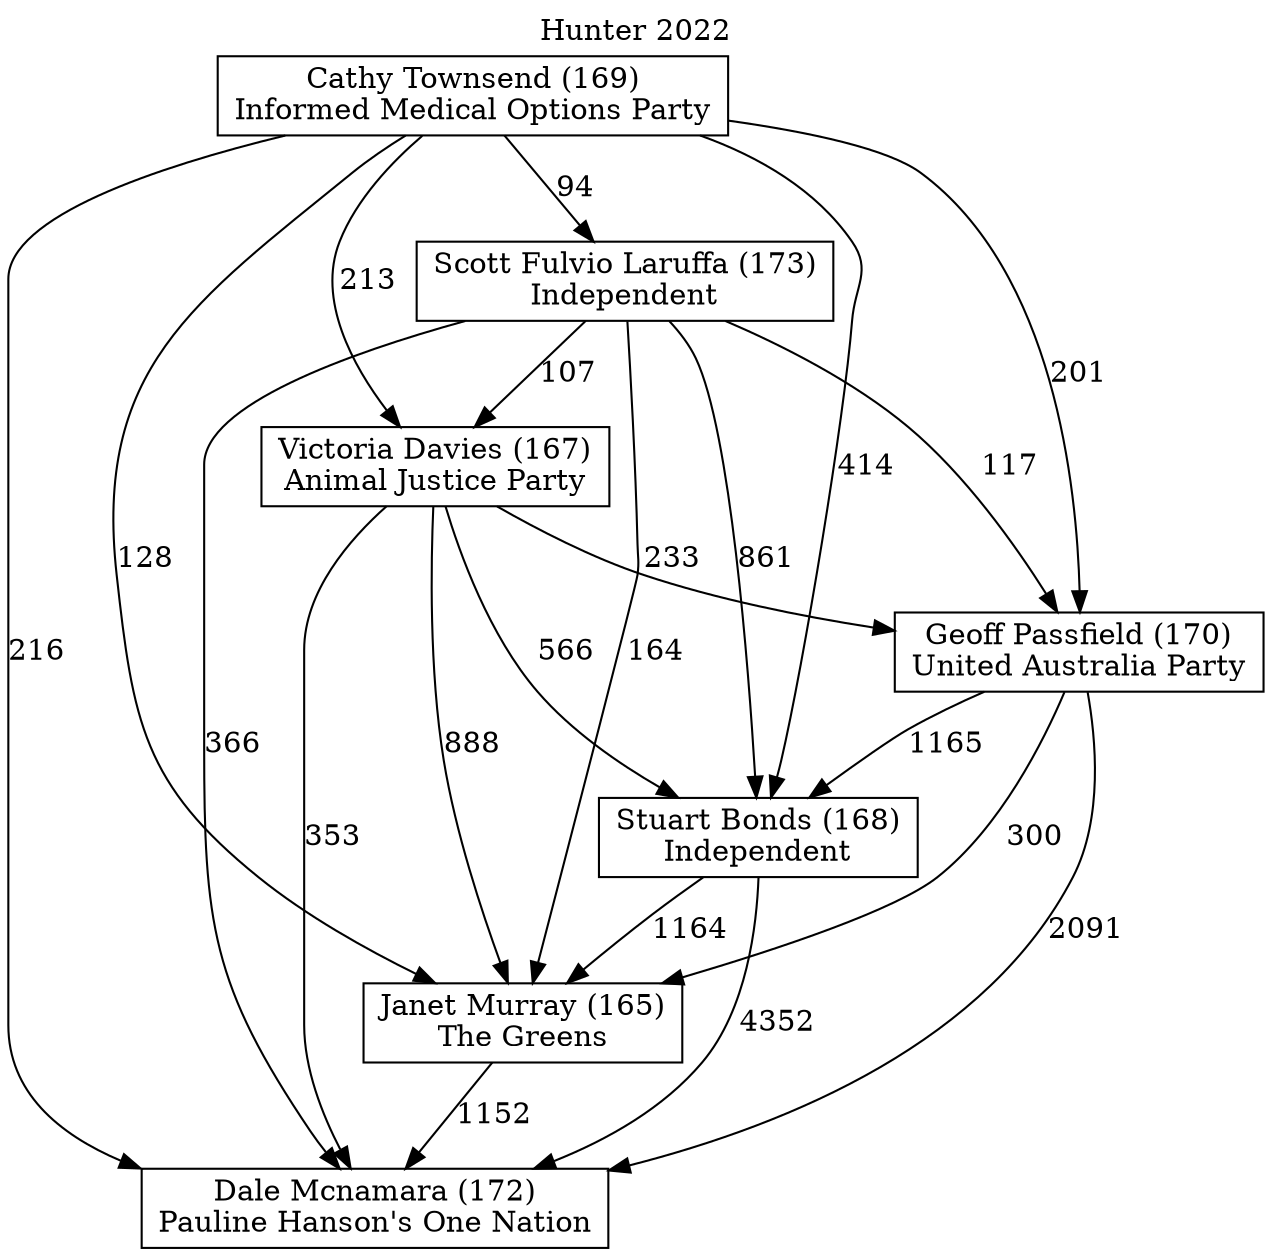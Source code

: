 // House preference flow
digraph "Dale Mcnamara (172)_Hunter_2022" {
	graph [label="Hunter 2022" labelloc=t mclimit=10]
	node [shape=box]
	"Dale Mcnamara (172)" [label="Dale Mcnamara (172)
Pauline Hanson's One Nation"]
	"Janet Murray (165)" [label="Janet Murray (165)
The Greens"]
	"Stuart Bonds (168)" [label="Stuart Bonds (168)
Independent"]
	"Geoff Passfield (170)" [label="Geoff Passfield (170)
United Australia Party"]
	"Victoria Davies (167)" [label="Victoria Davies (167)
Animal Justice Party"]
	"Scott Fulvio Laruffa (173)" [label="Scott Fulvio Laruffa (173)
Independent"]
	"Cathy Townsend (169)" [label="Cathy Townsend (169)
Informed Medical Options Party"]
	"Janet Murray (165)" -> "Dale Mcnamara (172)" [label=1152]
	"Stuart Bonds (168)" -> "Janet Murray (165)" [label=1164]
	"Geoff Passfield (170)" -> "Stuart Bonds (168)" [label=1165]
	"Victoria Davies (167)" -> "Geoff Passfield (170)" [label=233]
	"Scott Fulvio Laruffa (173)" -> "Victoria Davies (167)" [label=107]
	"Cathy Townsend (169)" -> "Scott Fulvio Laruffa (173)" [label=94]
	"Stuart Bonds (168)" -> "Dale Mcnamara (172)" [label=4352]
	"Geoff Passfield (170)" -> "Dale Mcnamara (172)" [label=2091]
	"Victoria Davies (167)" -> "Dale Mcnamara (172)" [label=353]
	"Scott Fulvio Laruffa (173)" -> "Dale Mcnamara (172)" [label=366]
	"Cathy Townsend (169)" -> "Dale Mcnamara (172)" [label=216]
	"Cathy Townsend (169)" -> "Victoria Davies (167)" [label=213]
	"Scott Fulvio Laruffa (173)" -> "Geoff Passfield (170)" [label=117]
	"Cathy Townsend (169)" -> "Geoff Passfield (170)" [label=201]
	"Victoria Davies (167)" -> "Stuart Bonds (168)" [label=566]
	"Scott Fulvio Laruffa (173)" -> "Stuart Bonds (168)" [label=861]
	"Cathy Townsend (169)" -> "Stuart Bonds (168)" [label=414]
	"Geoff Passfield (170)" -> "Janet Murray (165)" [label=300]
	"Victoria Davies (167)" -> "Janet Murray (165)" [label=888]
	"Scott Fulvio Laruffa (173)" -> "Janet Murray (165)" [label=164]
	"Cathy Townsend (169)" -> "Janet Murray (165)" [label=128]
}
